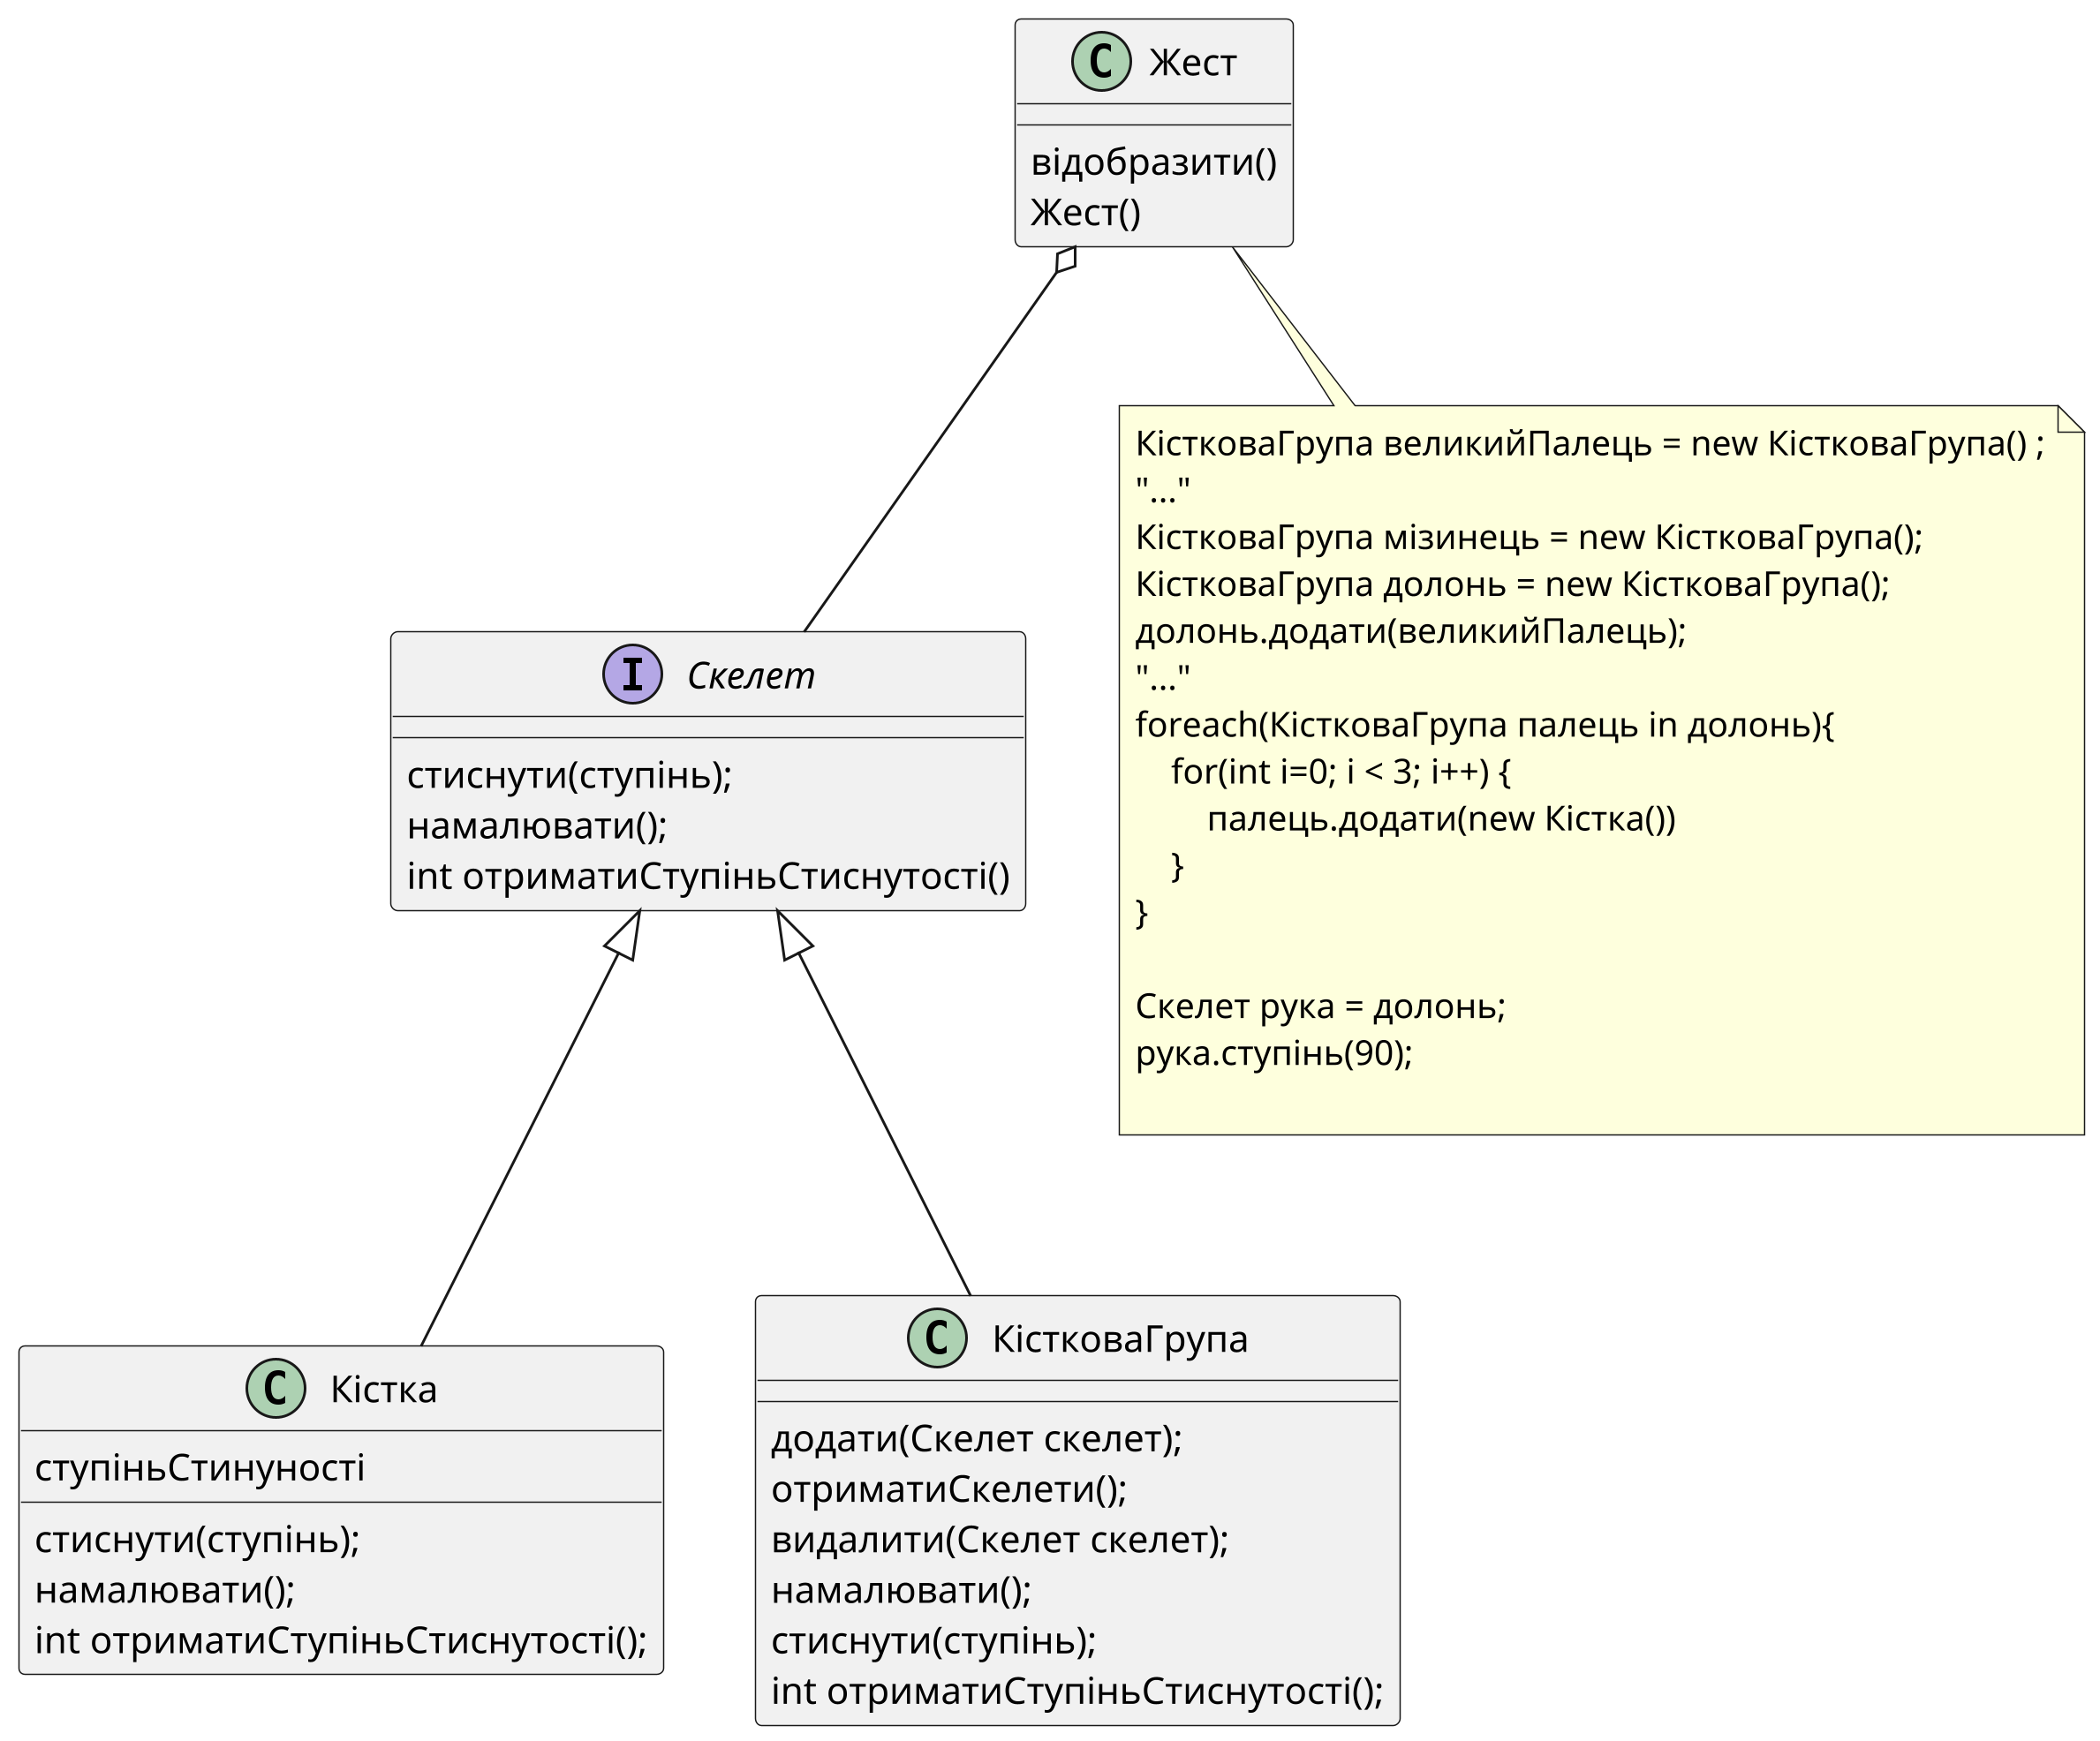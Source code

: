 @startuml
scale 3
class Жест {
    відобразити()
    Жест()
}

interface "Скелет" as Skeletone {

    cтиснути(ступінь);
    намалювати();
    int отриматиСтупіньСтиснутості()
}
class "Кістка" as Bone {
     cтупіньСтинуності
     cтиснути(ступінь);
     намалювати();
     int отриматиСтупіньСтиснутості();
}
class "КістковаГрупа" as Falang {
      додати(Скелет скелет);
      отриматиСкелети();
      видалити(Скелет скелет);
      намалювати();
      cтиснути(ступінь);
      int отриматиСтупіньСтиснутості();
}

Skeletone <|-- Bone
Skeletone <|-- Falang

Жест o-- Skeletone

note as signNote
    КістковаГрупа великийПалець = new КістковаГрупа() ;
    "..."
    КістковаГрупа мізинець = new КістковаГрупа();
    КістковаГрупа долонь = new КістковаГрупа();
    долонь.додати(великийПалець);
    "..."
    foreach(КістковаГрупа палець in долонь){
        for(int i=0; i < 3; i++) {
            палець.додати(new Кістка())
        }
    }

    Скелет рука = долонь;
    рука.ступінь(90);

end note

Жест .. signNote

@enduml